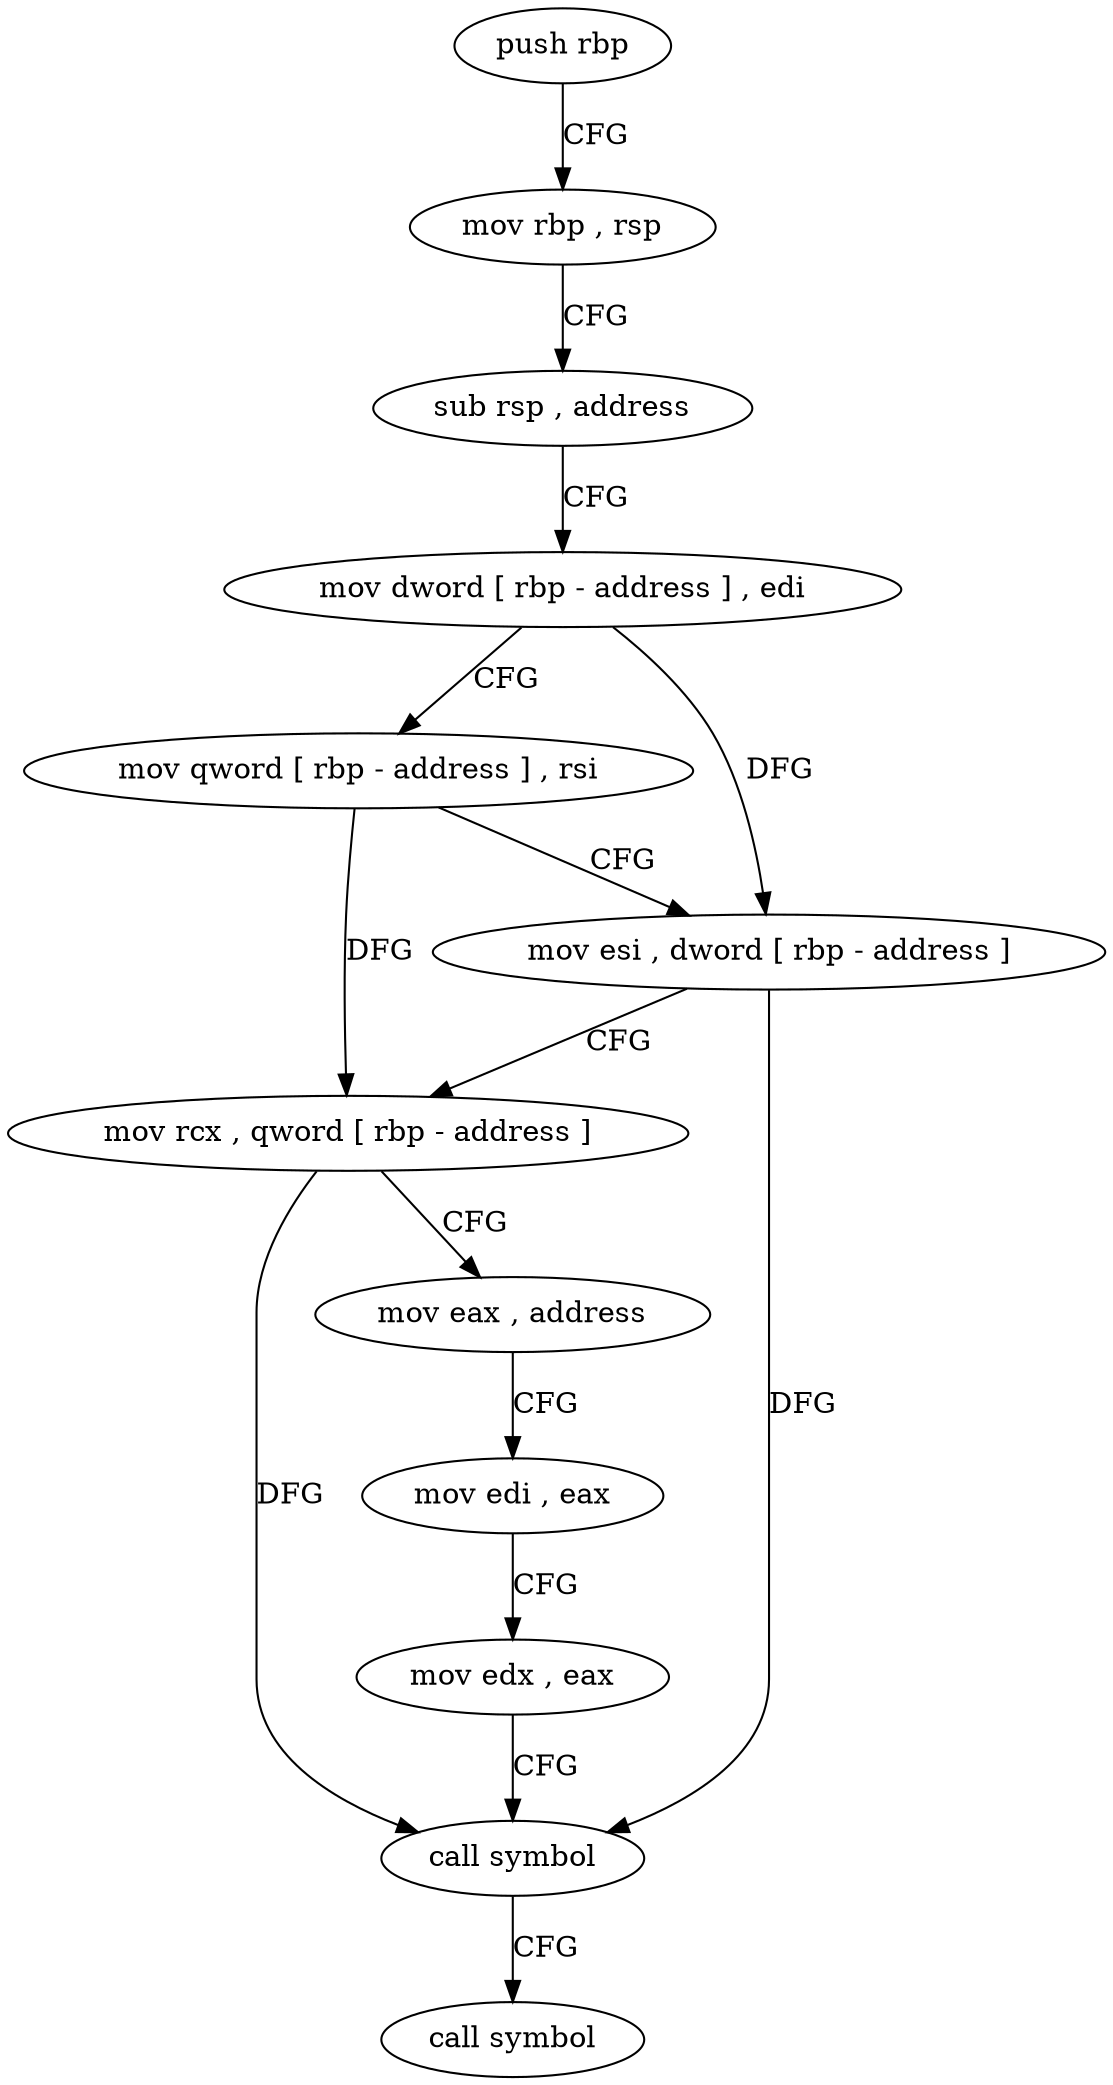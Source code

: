 digraph "func" {
"4249424" [label = "push rbp" ]
"4249425" [label = "mov rbp , rsp" ]
"4249428" [label = "sub rsp , address" ]
"4249432" [label = "mov dword [ rbp - address ] , edi" ]
"4249435" [label = "mov qword [ rbp - address ] , rsi" ]
"4249439" [label = "mov esi , dword [ rbp - address ]" ]
"4249442" [label = "mov rcx , qword [ rbp - address ]" ]
"4249446" [label = "mov eax , address" ]
"4249451" [label = "mov edi , eax" ]
"4249453" [label = "mov edx , eax" ]
"4249455" [label = "call symbol" ]
"4249460" [label = "call symbol" ]
"4249424" -> "4249425" [ label = "CFG" ]
"4249425" -> "4249428" [ label = "CFG" ]
"4249428" -> "4249432" [ label = "CFG" ]
"4249432" -> "4249435" [ label = "CFG" ]
"4249432" -> "4249439" [ label = "DFG" ]
"4249435" -> "4249439" [ label = "CFG" ]
"4249435" -> "4249442" [ label = "DFG" ]
"4249439" -> "4249442" [ label = "CFG" ]
"4249439" -> "4249455" [ label = "DFG" ]
"4249442" -> "4249446" [ label = "CFG" ]
"4249442" -> "4249455" [ label = "DFG" ]
"4249446" -> "4249451" [ label = "CFG" ]
"4249451" -> "4249453" [ label = "CFG" ]
"4249453" -> "4249455" [ label = "CFG" ]
"4249455" -> "4249460" [ label = "CFG" ]
}
